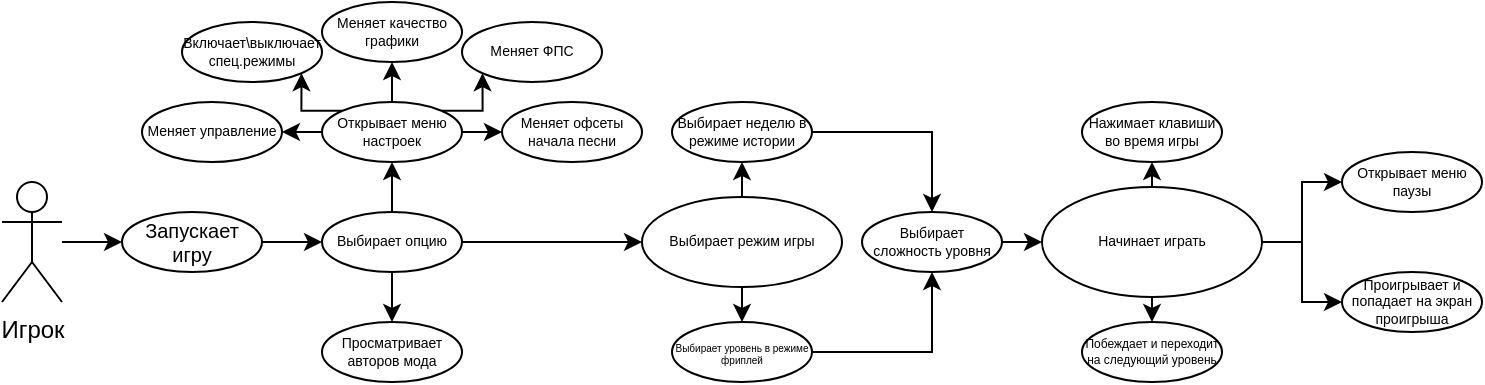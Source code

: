 <mxfile version="24.8.3">
  <diagram name="Страница — 1" id="Feetv1NmW-jW-5myhWX-">
    <mxGraphModel dx="1024" dy="1713" grid="1" gridSize="10" guides="1" tooltips="1" connect="1" arrows="1" fold="1" page="1" pageScale="1" pageWidth="827" pageHeight="1169" math="0" shadow="0">
      <root>
        <mxCell id="0" />
        <mxCell id="1" parent="0" />
        <mxCell id="RBoqL-KpNlwkgGDFapnS-9" style="edgeStyle=orthogonalEdgeStyle;rounded=0;orthogonalLoop=1;jettySize=auto;html=1;entryX=0;entryY=0.5;entryDx=0;entryDy=0;" edge="1" parent="1" source="RBoqL-KpNlwkgGDFapnS-1" target="RBoqL-KpNlwkgGDFapnS-7">
          <mxGeometry relative="1" as="geometry" />
        </mxCell>
        <mxCell id="RBoqL-KpNlwkgGDFapnS-1" value="Игрок" style="shape=umlActor;verticalLabelPosition=bottom;verticalAlign=top;html=1;outlineConnect=0;" vertex="1" parent="1">
          <mxGeometry x="44" y="-589" width="30" height="60" as="geometry" />
        </mxCell>
        <mxCell id="RBoqL-KpNlwkgGDFapnS-89" style="edgeStyle=orthogonalEdgeStyle;rounded=0;orthogonalLoop=1;jettySize=auto;html=1;exitX=1;exitY=0.5;exitDx=0;exitDy=0;entryX=0;entryY=0.5;entryDx=0;entryDy=0;" edge="1" parent="1" source="RBoqL-KpNlwkgGDFapnS-7" target="RBoqL-KpNlwkgGDFapnS-10">
          <mxGeometry relative="1" as="geometry" />
        </mxCell>
        <mxCell id="RBoqL-KpNlwkgGDFapnS-7" value="Запускает игру" style="ellipse;whiteSpace=wrap;html=1;fontSize=10;" vertex="1" parent="1">
          <mxGeometry x="104" y="-574" width="70" height="30" as="geometry" />
        </mxCell>
        <mxCell id="RBoqL-KpNlwkgGDFapnS-29" style="edgeStyle=orthogonalEdgeStyle;rounded=0;orthogonalLoop=1;jettySize=auto;html=1;exitX=0.5;exitY=0;exitDx=0;exitDy=0;entryX=0.5;entryY=1;entryDx=0;entryDy=0;" edge="1" parent="1" source="RBoqL-KpNlwkgGDFapnS-10" target="RBoqL-KpNlwkgGDFapnS-14">
          <mxGeometry relative="1" as="geometry" />
        </mxCell>
        <mxCell id="RBoqL-KpNlwkgGDFapnS-30" style="edgeStyle=orthogonalEdgeStyle;rounded=0;orthogonalLoop=1;jettySize=auto;html=1;exitX=0.5;exitY=1;exitDx=0;exitDy=0;entryX=0.5;entryY=0;entryDx=0;entryDy=0;" edge="1" parent="1" source="RBoqL-KpNlwkgGDFapnS-10" target="RBoqL-KpNlwkgGDFapnS-15">
          <mxGeometry relative="1" as="geometry" />
        </mxCell>
        <mxCell id="RBoqL-KpNlwkgGDFapnS-103" style="edgeStyle=orthogonalEdgeStyle;rounded=0;orthogonalLoop=1;jettySize=auto;html=1;exitX=1;exitY=0.5;exitDx=0;exitDy=0;entryX=0;entryY=0.5;entryDx=0;entryDy=0;" edge="1" parent="1" source="RBoqL-KpNlwkgGDFapnS-10" target="RBoqL-KpNlwkgGDFapnS-102">
          <mxGeometry relative="1" as="geometry" />
        </mxCell>
        <mxCell id="RBoqL-KpNlwkgGDFapnS-10" value="Выбирает опцию" style="ellipse;whiteSpace=wrap;html=1;fontSize=7;" vertex="1" parent="1">
          <mxGeometry x="204" y="-574" width="70" height="30" as="geometry" />
        </mxCell>
        <mxCell id="RBoqL-KpNlwkgGDFapnS-108" style="edgeStyle=orthogonalEdgeStyle;rounded=0;orthogonalLoop=1;jettySize=auto;html=1;exitX=1;exitY=0.5;exitDx=0;exitDy=0;entryX=0.5;entryY=0;entryDx=0;entryDy=0;" edge="1" parent="1" source="RBoqL-KpNlwkgGDFapnS-12" target="RBoqL-KpNlwkgGDFapnS-107">
          <mxGeometry relative="1" as="geometry" />
        </mxCell>
        <mxCell id="RBoqL-KpNlwkgGDFapnS-12" value="Выбирает неделю в режиме истории" style="ellipse;whiteSpace=wrap;html=1;fontSize=7;" vertex="1" parent="1">
          <mxGeometry x="379" y="-629" width="70" height="30" as="geometry" />
        </mxCell>
        <mxCell id="RBoqL-KpNlwkgGDFapnS-109" style="edgeStyle=orthogonalEdgeStyle;rounded=0;orthogonalLoop=1;jettySize=auto;html=1;exitX=1;exitY=0.5;exitDx=0;exitDy=0;entryX=0.5;entryY=1;entryDx=0;entryDy=0;" edge="1" parent="1" source="RBoqL-KpNlwkgGDFapnS-13" target="RBoqL-KpNlwkgGDFapnS-107">
          <mxGeometry relative="1" as="geometry" />
        </mxCell>
        <mxCell id="RBoqL-KpNlwkgGDFapnS-13" value="Выбирает уровень в режиме фриплей" style="ellipse;whiteSpace=wrap;html=1;fontSize=5;" vertex="1" parent="1">
          <mxGeometry x="379" y="-519" width="70" height="30" as="geometry" />
        </mxCell>
        <mxCell id="RBoqL-KpNlwkgGDFapnS-95" style="edgeStyle=orthogonalEdgeStyle;rounded=0;orthogonalLoop=1;jettySize=auto;html=1;exitX=0;exitY=0.5;exitDx=0;exitDy=0;entryX=1;entryY=0.5;entryDx=0;entryDy=0;" edge="1" parent="1" source="RBoqL-KpNlwkgGDFapnS-14" target="RBoqL-KpNlwkgGDFapnS-90">
          <mxGeometry relative="1" as="geometry" />
        </mxCell>
        <mxCell id="RBoqL-KpNlwkgGDFapnS-97" style="edgeStyle=orthogonalEdgeStyle;rounded=0;orthogonalLoop=1;jettySize=auto;html=1;exitX=1;exitY=0.5;exitDx=0;exitDy=0;entryX=0;entryY=0.5;entryDx=0;entryDy=0;" edge="1" parent="1" source="RBoqL-KpNlwkgGDFapnS-14" target="RBoqL-KpNlwkgGDFapnS-92">
          <mxGeometry relative="1" as="geometry" />
        </mxCell>
        <mxCell id="RBoqL-KpNlwkgGDFapnS-99" style="edgeStyle=orthogonalEdgeStyle;rounded=0;orthogonalLoop=1;jettySize=auto;html=1;exitX=0.5;exitY=0;exitDx=0;exitDy=0;entryX=0.5;entryY=1;entryDx=0;entryDy=0;" edge="1" parent="1" source="RBoqL-KpNlwkgGDFapnS-14" target="RBoqL-KpNlwkgGDFapnS-91">
          <mxGeometry relative="1" as="geometry" />
        </mxCell>
        <mxCell id="RBoqL-KpNlwkgGDFapnS-100" style="edgeStyle=orthogonalEdgeStyle;rounded=0;orthogonalLoop=1;jettySize=auto;html=1;exitX=1;exitY=0;exitDx=0;exitDy=0;entryX=0;entryY=1;entryDx=0;entryDy=0;" edge="1" parent="1" source="RBoqL-KpNlwkgGDFapnS-14" target="RBoqL-KpNlwkgGDFapnS-93">
          <mxGeometry relative="1" as="geometry" />
        </mxCell>
        <mxCell id="RBoqL-KpNlwkgGDFapnS-101" style="edgeStyle=orthogonalEdgeStyle;rounded=0;orthogonalLoop=1;jettySize=auto;html=1;exitX=0;exitY=0;exitDx=0;exitDy=0;entryX=1;entryY=1;entryDx=0;entryDy=0;" edge="1" parent="1" source="RBoqL-KpNlwkgGDFapnS-14" target="RBoqL-KpNlwkgGDFapnS-94">
          <mxGeometry relative="1" as="geometry" />
        </mxCell>
        <mxCell id="RBoqL-KpNlwkgGDFapnS-14" value="Открывает меню настроек" style="ellipse;whiteSpace=wrap;html=1;fontSize=7;" vertex="1" parent="1">
          <mxGeometry x="204" y="-629" width="70" height="30" as="geometry" />
        </mxCell>
        <mxCell id="RBoqL-KpNlwkgGDFapnS-15" value="Просматривает авторов мода" style="ellipse;whiteSpace=wrap;html=1;fontSize=7;" vertex="1" parent="1">
          <mxGeometry x="204" y="-519" width="70" height="30" as="geometry" />
        </mxCell>
        <mxCell id="RBoqL-KpNlwkgGDFapnS-90" value="Меняет управление" style="ellipse;whiteSpace=wrap;html=1;fontSize=7;" vertex="1" parent="1">
          <mxGeometry x="114" y="-629" width="70" height="30" as="geometry" />
        </mxCell>
        <mxCell id="RBoqL-KpNlwkgGDFapnS-91" value="Меняет качество графики" style="ellipse;whiteSpace=wrap;html=1;fontSize=7;" vertex="1" parent="1">
          <mxGeometry x="204" y="-679" width="70" height="30" as="geometry" />
        </mxCell>
        <mxCell id="RBoqL-KpNlwkgGDFapnS-92" value="Меняет офсеты начала песни" style="ellipse;whiteSpace=wrap;html=1;fontSize=7;" vertex="1" parent="1">
          <mxGeometry x="294" y="-629" width="70" height="30" as="geometry" />
        </mxCell>
        <mxCell id="RBoqL-KpNlwkgGDFapnS-93" value="Меняет ФПС" style="ellipse;whiteSpace=wrap;html=1;fontSize=7;" vertex="1" parent="1">
          <mxGeometry x="274" y="-669" width="70" height="30" as="geometry" />
        </mxCell>
        <mxCell id="RBoqL-KpNlwkgGDFapnS-94" value="Включает\выключает спец.режимы" style="ellipse;whiteSpace=wrap;html=1;fontSize=7;" vertex="1" parent="1">
          <mxGeometry x="134" y="-669" width="70" height="30" as="geometry" />
        </mxCell>
        <mxCell id="RBoqL-KpNlwkgGDFapnS-105" style="edgeStyle=orthogonalEdgeStyle;rounded=0;orthogonalLoop=1;jettySize=auto;html=1;exitX=0.5;exitY=0;exitDx=0;exitDy=0;entryX=0.5;entryY=1;entryDx=0;entryDy=0;" edge="1" parent="1" source="RBoqL-KpNlwkgGDFapnS-102" target="RBoqL-KpNlwkgGDFapnS-12">
          <mxGeometry relative="1" as="geometry" />
        </mxCell>
        <mxCell id="RBoqL-KpNlwkgGDFapnS-106" style="edgeStyle=orthogonalEdgeStyle;rounded=0;orthogonalLoop=1;jettySize=auto;html=1;exitX=0.5;exitY=1;exitDx=0;exitDy=0;entryX=0.5;entryY=0;entryDx=0;entryDy=0;" edge="1" parent="1" source="RBoqL-KpNlwkgGDFapnS-102" target="RBoqL-KpNlwkgGDFapnS-13">
          <mxGeometry relative="1" as="geometry" />
        </mxCell>
        <mxCell id="RBoqL-KpNlwkgGDFapnS-102" value="Выбирает режим игры" style="ellipse;whiteSpace=wrap;html=1;fontSize=7;" vertex="1" parent="1">
          <mxGeometry x="364" y="-581.5" width="100" height="45" as="geometry" />
        </mxCell>
        <mxCell id="RBoqL-KpNlwkgGDFapnS-111" style="edgeStyle=orthogonalEdgeStyle;rounded=0;orthogonalLoop=1;jettySize=auto;html=1;exitX=1;exitY=0.5;exitDx=0;exitDy=0;entryX=0;entryY=0.5;entryDx=0;entryDy=0;" edge="1" parent="1" source="RBoqL-KpNlwkgGDFapnS-107" target="RBoqL-KpNlwkgGDFapnS-110">
          <mxGeometry relative="1" as="geometry" />
        </mxCell>
        <mxCell id="RBoqL-KpNlwkgGDFapnS-107" value="Выбирает сложность уровня" style="ellipse;whiteSpace=wrap;html=1;fontSize=7;" vertex="1" parent="1">
          <mxGeometry x="474" y="-574" width="70" height="30" as="geometry" />
        </mxCell>
        <mxCell id="RBoqL-KpNlwkgGDFapnS-117" style="edgeStyle=orthogonalEdgeStyle;rounded=0;orthogonalLoop=1;jettySize=auto;html=1;exitX=0.5;exitY=1;exitDx=0;exitDy=0;entryX=0.5;entryY=0;entryDx=0;entryDy=0;" edge="1" parent="1" source="RBoqL-KpNlwkgGDFapnS-110" target="RBoqL-KpNlwkgGDFapnS-116">
          <mxGeometry relative="1" as="geometry" />
        </mxCell>
        <mxCell id="RBoqL-KpNlwkgGDFapnS-118" style="edgeStyle=orthogonalEdgeStyle;rounded=0;orthogonalLoop=1;jettySize=auto;html=1;exitX=0.5;exitY=0;exitDx=0;exitDy=0;entryX=0.5;entryY=1;entryDx=0;entryDy=0;" edge="1" parent="1" source="RBoqL-KpNlwkgGDFapnS-110" target="RBoqL-KpNlwkgGDFapnS-112">
          <mxGeometry relative="1" as="geometry" />
        </mxCell>
        <mxCell id="RBoqL-KpNlwkgGDFapnS-119" style="edgeStyle=orthogonalEdgeStyle;rounded=0;orthogonalLoop=1;jettySize=auto;html=1;exitX=1;exitY=0.5;exitDx=0;exitDy=0;entryX=0;entryY=0.5;entryDx=0;entryDy=0;" edge="1" parent="1" source="RBoqL-KpNlwkgGDFapnS-110" target="RBoqL-KpNlwkgGDFapnS-114">
          <mxGeometry relative="1" as="geometry" />
        </mxCell>
        <mxCell id="RBoqL-KpNlwkgGDFapnS-120" style="edgeStyle=orthogonalEdgeStyle;rounded=0;orthogonalLoop=1;jettySize=auto;html=1;exitX=1;exitY=0.5;exitDx=0;exitDy=0;entryX=0;entryY=0.5;entryDx=0;entryDy=0;" edge="1" parent="1" source="RBoqL-KpNlwkgGDFapnS-110" target="RBoqL-KpNlwkgGDFapnS-115">
          <mxGeometry relative="1" as="geometry" />
        </mxCell>
        <mxCell id="RBoqL-KpNlwkgGDFapnS-110" value="Начинает играть" style="ellipse;whiteSpace=wrap;html=1;fontSize=7;" vertex="1" parent="1">
          <mxGeometry x="564" y="-586.5" width="110" height="55" as="geometry" />
        </mxCell>
        <mxCell id="RBoqL-KpNlwkgGDFapnS-112" value="Нажимает клавиши во время игры" style="ellipse;whiteSpace=wrap;html=1;fontSize=7;" vertex="1" parent="1">
          <mxGeometry x="584" y="-629" width="70" height="30" as="geometry" />
        </mxCell>
        <mxCell id="RBoqL-KpNlwkgGDFapnS-114" value="Открывает меню паузы" style="ellipse;whiteSpace=wrap;html=1;fontSize=7;" vertex="1" parent="1">
          <mxGeometry x="714" y="-604" width="70" height="30" as="geometry" />
        </mxCell>
        <mxCell id="RBoqL-KpNlwkgGDFapnS-115" value="Проигрывает и попадает на экран проигрыша" style="ellipse;whiteSpace=wrap;html=1;fontSize=7;" vertex="1" parent="1">
          <mxGeometry x="714" y="-544" width="70" height="30" as="geometry" />
        </mxCell>
        <mxCell id="RBoqL-KpNlwkgGDFapnS-116" value="Побеждает и переходит на следующий уровень" style="ellipse;whiteSpace=wrap;html=1;fontSize=6;" vertex="1" parent="1">
          <mxGeometry x="584" y="-519" width="70" height="30" as="geometry" />
        </mxCell>
      </root>
    </mxGraphModel>
  </diagram>
</mxfile>
